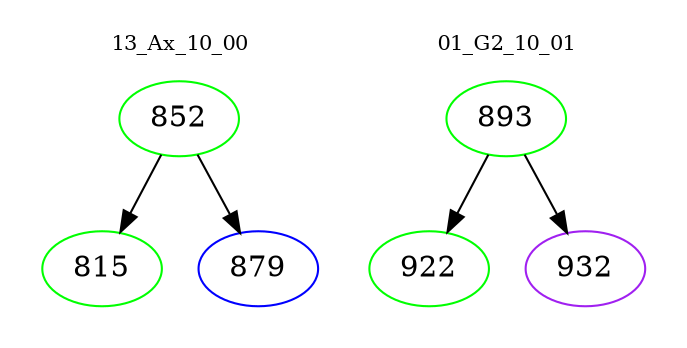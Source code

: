digraph{
subgraph cluster_0 {
color = white
label = "13_Ax_10_00";
fontsize=10;
T0_852 [label="852", color="green"]
T0_852 -> T0_815 [color="black"]
T0_815 [label="815", color="green"]
T0_852 -> T0_879 [color="black"]
T0_879 [label="879", color="blue"]
}
subgraph cluster_1 {
color = white
label = "01_G2_10_01";
fontsize=10;
T1_893 [label="893", color="green"]
T1_893 -> T1_922 [color="black"]
T1_922 [label="922", color="green"]
T1_893 -> T1_932 [color="black"]
T1_932 [label="932", color="purple"]
}
}
